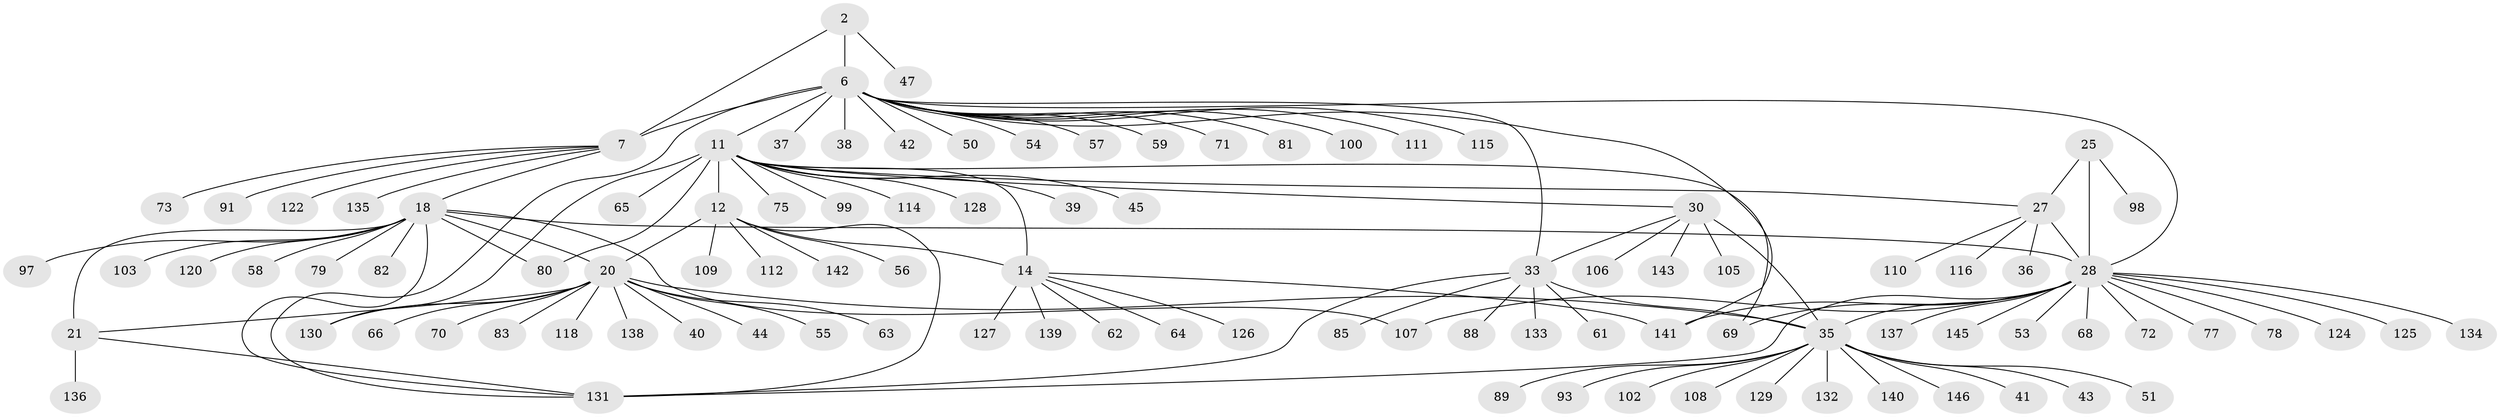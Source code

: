 // original degree distribution, {7: 0.0136986301369863, 6: 0.02054794520547945, 10: 0.04794520547945205, 11: 0.0136986301369863, 9: 0.0547945205479452, 14: 0.00684931506849315, 8: 0.04794520547945205, 12: 0.02054794520547945, 13: 0.0136986301369863, 1: 0.589041095890411, 3: 0.0547945205479452, 2: 0.1095890410958904, 4: 0.00684931506849315}
// Generated by graph-tools (version 1.1) at 2025/57/03/04/25 21:57:25]
// undirected, 102 vertices, 123 edges
graph export_dot {
graph [start="1"]
  node [color=gray90,style=filled];
  2 [super="+1"];
  6 [super="+4"];
  7 [super="+5"];
  11 [super="+9"];
  12 [super="+10"];
  14 [super="+13"];
  18 [super="+16+17"];
  20 [super="+19"];
  21 [super="+15"];
  25 [super="+24"];
  27 [super="+23"];
  28 [super="+22+26"];
  30 [super="+29"];
  33 [super="+32"];
  35 [super="+34"];
  36;
  37;
  38;
  39;
  40;
  41;
  42;
  43;
  44;
  45;
  47;
  50;
  51;
  53;
  54;
  55;
  56;
  57;
  58 [super="+48"];
  59;
  61;
  62;
  63;
  64;
  65;
  66;
  68;
  69;
  70;
  71;
  72;
  73;
  75;
  77;
  78;
  79;
  80;
  81;
  82;
  83;
  85;
  88;
  89;
  91;
  93 [super="+74"];
  97;
  98 [super="+96"];
  99 [super="+87"];
  100;
  102;
  103;
  105;
  106;
  107;
  108;
  109 [super="+76+95"];
  110;
  111;
  112;
  114;
  115;
  116;
  118;
  120 [super="+113"];
  122;
  124;
  125 [super="+123"];
  126;
  127;
  128;
  129;
  130;
  131 [super="+121+104"];
  132 [super="+52+117"];
  133;
  134;
  135 [super="+60"];
  136 [super="+90"];
  137;
  138;
  139;
  140;
  141 [super="+101"];
  142;
  143;
  145 [super="+144"];
  146;
  2 -- 6 [weight=6];
  2 -- 7 [weight=4];
  2 -- 47;
  6 -- 7 [weight=6];
  6 -- 33;
  6 -- 42;
  6 -- 50;
  6 -- 54;
  6 -- 57;
  6 -- 59;
  6 -- 71;
  6 -- 28;
  6 -- 131;
  6 -- 100;
  6 -- 37;
  6 -- 38;
  6 -- 11;
  6 -- 141;
  6 -- 111;
  6 -- 81;
  6 -- 115;
  7 -- 91;
  7 -- 73;
  7 -- 122;
  7 -- 18;
  7 -- 135;
  11 -- 12 [weight=6];
  11 -- 14 [weight=6];
  11 -- 45;
  11 -- 80;
  11 -- 114;
  11 -- 30;
  11 -- 27;
  11 -- 128;
  11 -- 65;
  11 -- 130;
  11 -- 99;
  11 -- 69;
  11 -- 39;
  11 -- 75;
  12 -- 14 [weight=4];
  12 -- 142;
  12 -- 112;
  12 -- 20;
  12 -- 56;
  12 -- 109;
  12 -- 131;
  14 -- 64;
  14 -- 127;
  14 -- 139;
  14 -- 141;
  14 -- 62;
  14 -- 126;
  18 -- 20 [weight=6];
  18 -- 21 [weight=6];
  18 -- 80;
  18 -- 82;
  18 -- 107;
  18 -- 103;
  18 -- 79;
  18 -- 97;
  18 -- 28;
  18 -- 131;
  18 -- 58;
  18 -- 120;
  20 -- 21 [weight=4];
  20 -- 55;
  20 -- 63;
  20 -- 118;
  20 -- 130;
  20 -- 138;
  20 -- 66;
  20 -- 35;
  20 -- 70;
  20 -- 40;
  20 -- 44;
  20 -- 83;
  21 -- 136;
  21 -- 131;
  25 -- 27 [weight=4];
  25 -- 28 [weight=6];
  25 -- 98;
  27 -- 28 [weight=6];
  27 -- 36;
  27 -- 110;
  27 -- 116;
  28 -- 53;
  28 -- 68;
  28 -- 72;
  28 -- 134;
  28 -- 69;
  28 -- 107;
  28 -- 77;
  28 -- 78;
  28 -- 124;
  28 -- 137;
  28 -- 141;
  28 -- 131;
  28 -- 125;
  28 -- 145;
  28 -- 35;
  30 -- 33 [weight=4];
  30 -- 35 [weight=6];
  30 -- 105;
  30 -- 106;
  30 -- 143;
  33 -- 35 [weight=6];
  33 -- 85;
  33 -- 88;
  33 -- 133;
  33 -- 61;
  33 -- 131;
  35 -- 43;
  35 -- 51;
  35 -- 102;
  35 -- 129;
  35 -- 132;
  35 -- 41;
  35 -- 108;
  35 -- 140;
  35 -- 146;
  35 -- 89;
  35 -- 93;
}

